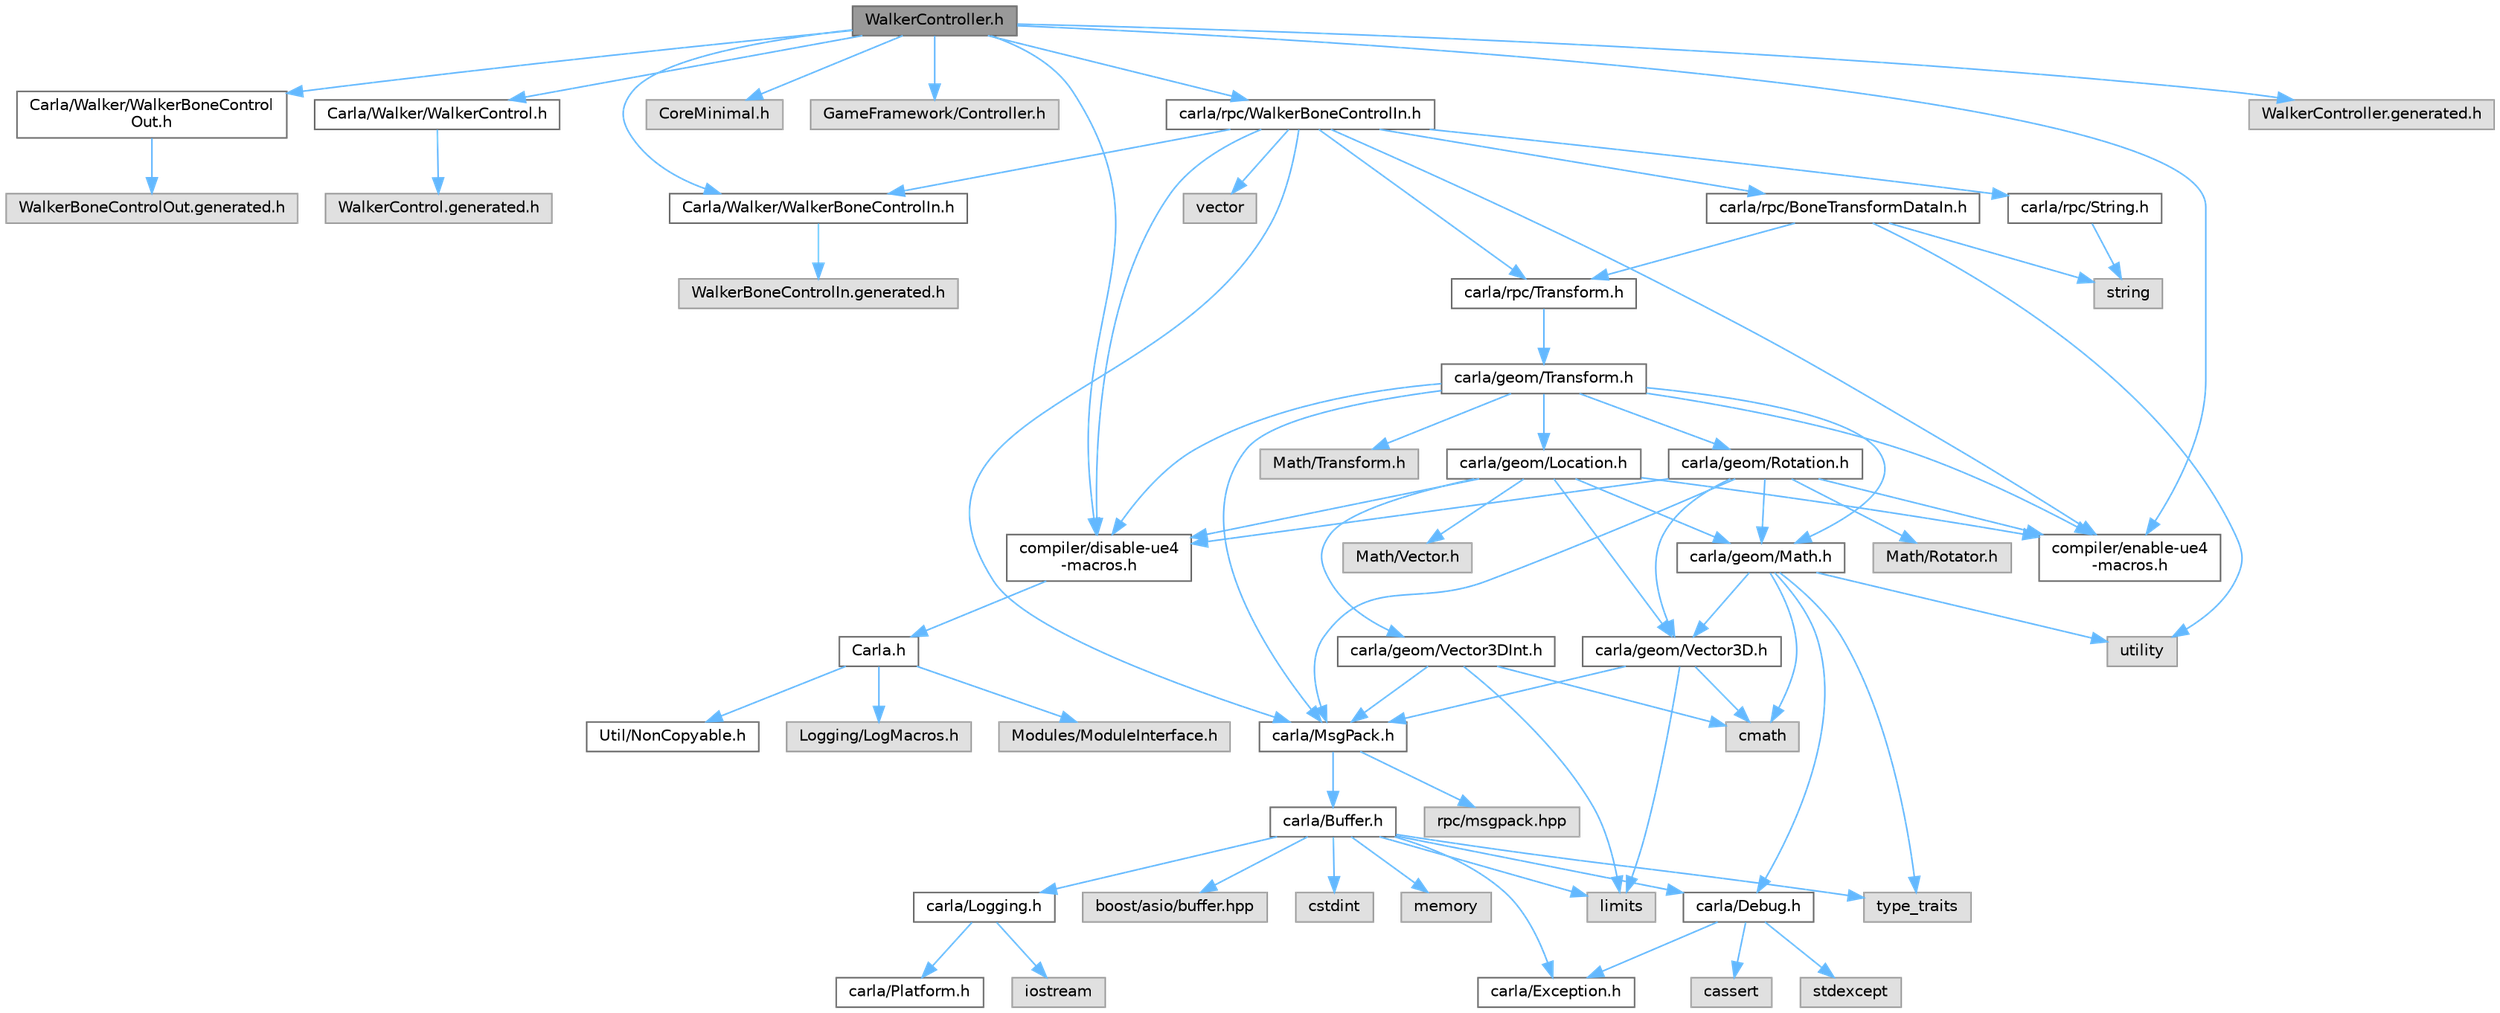 digraph "WalkerController.h"
{
 // INTERACTIVE_SVG=YES
 // LATEX_PDF_SIZE
  bgcolor="transparent";
  edge [fontname=Helvetica,fontsize=10,labelfontname=Helvetica,labelfontsize=10];
  node [fontname=Helvetica,fontsize=10,shape=box,height=0.2,width=0.4];
  Node1 [id="Node000001",label="WalkerController.h",height=0.2,width=0.4,color="gray40", fillcolor="grey60", style="filled", fontcolor="black",tooltip=" "];
  Node1 -> Node2 [id="edge1_Node000001_Node000002",color="steelblue1",style="solid",tooltip=" "];
  Node2 [id="Node000002",label="Carla/Walker/WalkerBoneControlIn.h",height=0.2,width=0.4,color="grey40", fillcolor="white", style="filled",URL="$de/dbf/Unreal_2CarlaUE4_2Plugins_2Carla_2Source_2Carla_2Walker_2WalkerBoneControlIn_8h.html",tooltip=" "];
  Node2 -> Node3 [id="edge2_Node000002_Node000003",color="steelblue1",style="solid",tooltip=" "];
  Node3 [id="Node000003",label="WalkerBoneControlIn.generated.h",height=0.2,width=0.4,color="grey60", fillcolor="#E0E0E0", style="filled",tooltip=" "];
  Node1 -> Node4 [id="edge3_Node000001_Node000004",color="steelblue1",style="solid",tooltip=" "];
  Node4 [id="Node000004",label="Carla/Walker/WalkerBoneControl\lOut.h",height=0.2,width=0.4,color="grey40", fillcolor="white", style="filled",URL="$dd/d6e/Unreal_2CarlaUE4_2Plugins_2Carla_2Source_2Carla_2Walker_2WalkerBoneControlOut_8h.html",tooltip=" "];
  Node4 -> Node5 [id="edge4_Node000004_Node000005",color="steelblue1",style="solid",tooltip=" "];
  Node5 [id="Node000005",label="WalkerBoneControlOut.generated.h",height=0.2,width=0.4,color="grey60", fillcolor="#E0E0E0", style="filled",tooltip=" "];
  Node1 -> Node6 [id="edge5_Node000001_Node000006",color="steelblue1",style="solid",tooltip=" "];
  Node6 [id="Node000006",label="Carla/Walker/WalkerControl.h",height=0.2,width=0.4,color="grey40", fillcolor="white", style="filled",URL="$da/d26/Unreal_2CarlaUE4_2Plugins_2Carla_2Source_2Carla_2Walker_2WalkerControl_8h.html",tooltip=" "];
  Node6 -> Node7 [id="edge6_Node000006_Node000007",color="steelblue1",style="solid",tooltip=" "];
  Node7 [id="Node000007",label="WalkerControl.generated.h",height=0.2,width=0.4,color="grey60", fillcolor="#E0E0E0", style="filled",tooltip=" "];
  Node1 -> Node8 [id="edge7_Node000001_Node000008",color="steelblue1",style="solid",tooltip=" "];
  Node8 [id="Node000008",label="CoreMinimal.h",height=0.2,width=0.4,color="grey60", fillcolor="#E0E0E0", style="filled",tooltip=" "];
  Node1 -> Node9 [id="edge8_Node000001_Node000009",color="steelblue1",style="solid",tooltip=" "];
  Node9 [id="Node000009",label="GameFramework/Controller.h",height=0.2,width=0.4,color="grey60", fillcolor="#E0E0E0", style="filled",tooltip=" "];
  Node1 -> Node10 [id="edge9_Node000001_Node000010",color="steelblue1",style="solid",tooltip=" "];
  Node10 [id="Node000010",label="compiler/disable-ue4\l-macros.h",height=0.2,width=0.4,color="grey40", fillcolor="white", style="filled",URL="$d2/d02/disable-ue4-macros_8h.html",tooltip=" "];
  Node10 -> Node11 [id="edge10_Node000010_Node000011",color="steelblue1",style="solid",tooltip=" "];
  Node11 [id="Node000011",label="Carla.h",height=0.2,width=0.4,color="grey40", fillcolor="white", style="filled",URL="$d7/d7d/Carla_8h.html",tooltip=" "];
  Node11 -> Node12 [id="edge11_Node000011_Node000012",color="steelblue1",style="solid",tooltip=" "];
  Node12 [id="Node000012",label="Util/NonCopyable.h",height=0.2,width=0.4,color="grey40", fillcolor="white", style="filled",URL="$d4/d57/Unreal_2CarlaUE4_2Plugins_2Carla_2Source_2Carla_2Util_2NonCopyable_8h.html",tooltip=" "];
  Node11 -> Node13 [id="edge12_Node000011_Node000013",color="steelblue1",style="solid",tooltip=" "];
  Node13 [id="Node000013",label="Logging/LogMacros.h",height=0.2,width=0.4,color="grey60", fillcolor="#E0E0E0", style="filled",tooltip=" "];
  Node11 -> Node14 [id="edge13_Node000011_Node000014",color="steelblue1",style="solid",tooltip=" "];
  Node14 [id="Node000014",label="Modules/ModuleInterface.h",height=0.2,width=0.4,color="grey60", fillcolor="#E0E0E0", style="filled",tooltip=" "];
  Node1 -> Node15 [id="edge14_Node000001_Node000015",color="steelblue1",style="solid",tooltip=" "];
  Node15 [id="Node000015",label="carla/rpc/WalkerBoneControlIn.h",height=0.2,width=0.4,color="grey40", fillcolor="white", style="filled",URL="$d8/db7/LibCarla_2source_2carla_2rpc_2WalkerBoneControlIn_8h.html",tooltip=" "];
  Node15 -> Node16 [id="edge15_Node000015_Node000016",color="steelblue1",style="solid",tooltip=" "];
  Node16 [id="Node000016",label="carla/MsgPack.h",height=0.2,width=0.4,color="grey40", fillcolor="white", style="filled",URL="$d9/d6f/MsgPack_8h.html",tooltip=" "];
  Node16 -> Node17 [id="edge16_Node000016_Node000017",color="steelblue1",style="solid",tooltip=" "];
  Node17 [id="Node000017",label="carla/Buffer.h",height=0.2,width=0.4,color="grey40", fillcolor="white", style="filled",URL="$d2/dda/carla_2Buffer_8h.html",tooltip=" "];
  Node17 -> Node18 [id="edge17_Node000017_Node000018",color="steelblue1",style="solid",tooltip=" "];
  Node18 [id="Node000018",label="carla/Debug.h",height=0.2,width=0.4,color="grey40", fillcolor="white", style="filled",URL="$d4/deb/Debug_8h.html",tooltip=" "];
  Node18 -> Node19 [id="edge18_Node000018_Node000019",color="steelblue1",style="solid",tooltip=" "];
  Node19 [id="Node000019",label="carla/Exception.h",height=0.2,width=0.4,color="grey40", fillcolor="white", style="filled",URL="$d8/d8a/Exception_8h.html",tooltip=" "];
  Node18 -> Node20 [id="edge19_Node000018_Node000020",color="steelblue1",style="solid",tooltip=" "];
  Node20 [id="Node000020",label="stdexcept",height=0.2,width=0.4,color="grey60", fillcolor="#E0E0E0", style="filled",tooltip=" "];
  Node18 -> Node21 [id="edge20_Node000018_Node000021",color="steelblue1",style="solid",tooltip=" "];
  Node21 [id="Node000021",label="cassert",height=0.2,width=0.4,color="grey60", fillcolor="#E0E0E0", style="filled",tooltip=" "];
  Node17 -> Node19 [id="edge21_Node000017_Node000019",color="steelblue1",style="solid",tooltip=" "];
  Node17 -> Node22 [id="edge22_Node000017_Node000022",color="steelblue1",style="solid",tooltip=" "];
  Node22 [id="Node000022",label="carla/Logging.h",height=0.2,width=0.4,color="grey40", fillcolor="white", style="filled",URL="$de/d87/Logging_8h.html",tooltip=" "];
  Node22 -> Node23 [id="edge23_Node000022_Node000023",color="steelblue1",style="solid",tooltip=" "];
  Node23 [id="Node000023",label="carla/Platform.h",height=0.2,width=0.4,color="grey40", fillcolor="white", style="filled",URL="$d9/dd0/Platform_8h.html",tooltip=" "];
  Node22 -> Node24 [id="edge24_Node000022_Node000024",color="steelblue1",style="solid",tooltip=" "];
  Node24 [id="Node000024",label="iostream",height=0.2,width=0.4,color="grey60", fillcolor="#E0E0E0", style="filled",tooltip=" "];
  Node17 -> Node25 [id="edge25_Node000017_Node000025",color="steelblue1",style="solid",tooltip=" "];
  Node25 [id="Node000025",label="boost/asio/buffer.hpp",height=0.2,width=0.4,color="grey60", fillcolor="#E0E0E0", style="filled",tooltip=" "];
  Node17 -> Node26 [id="edge26_Node000017_Node000026",color="steelblue1",style="solid",tooltip=" "];
  Node26 [id="Node000026",label="cstdint",height=0.2,width=0.4,color="grey60", fillcolor="#E0E0E0", style="filled",tooltip=" "];
  Node17 -> Node27 [id="edge27_Node000017_Node000027",color="steelblue1",style="solid",tooltip=" "];
  Node27 [id="Node000027",label="limits",height=0.2,width=0.4,color="grey60", fillcolor="#E0E0E0", style="filled",tooltip=" "];
  Node17 -> Node28 [id="edge28_Node000017_Node000028",color="steelblue1",style="solid",tooltip=" "];
  Node28 [id="Node000028",label="memory",height=0.2,width=0.4,color="grey60", fillcolor="#E0E0E0", style="filled",tooltip=" "];
  Node17 -> Node29 [id="edge29_Node000017_Node000029",color="steelblue1",style="solid",tooltip=" "];
  Node29 [id="Node000029",label="type_traits",height=0.2,width=0.4,color="grey60", fillcolor="#E0E0E0", style="filled",tooltip=" "];
  Node16 -> Node30 [id="edge30_Node000016_Node000030",color="steelblue1",style="solid",tooltip=" "];
  Node30 [id="Node000030",label="rpc/msgpack.hpp",height=0.2,width=0.4,color="grey60", fillcolor="#E0E0E0", style="filled",tooltip=" "];
  Node15 -> Node31 [id="edge31_Node000015_Node000031",color="steelblue1",style="solid",tooltip=" "];
  Node31 [id="Node000031",label="carla/rpc/BoneTransformDataIn.h",height=0.2,width=0.4,color="grey40", fillcolor="white", style="filled",URL="$d4/db9/BoneTransformDataIn_8h.html",tooltip=" "];
  Node31 -> Node32 [id="edge32_Node000031_Node000032",color="steelblue1",style="solid",tooltip=" "];
  Node32 [id="Node000032",label="carla/rpc/Transform.h",height=0.2,width=0.4,color="grey40", fillcolor="white", style="filled",URL="$df/d36/rpc_2Transform_8h.html",tooltip=" "];
  Node32 -> Node33 [id="edge33_Node000032_Node000033",color="steelblue1",style="solid",tooltip=" "];
  Node33 [id="Node000033",label="carla/geom/Transform.h",height=0.2,width=0.4,color="grey40", fillcolor="white", style="filled",URL="$de/d17/geom_2Transform_8h.html",tooltip=" "];
  Node33 -> Node16 [id="edge34_Node000033_Node000016",color="steelblue1",style="solid",tooltip=" "];
  Node33 -> Node34 [id="edge35_Node000033_Node000034",color="steelblue1",style="solid",tooltip=" "];
  Node34 [id="Node000034",label="carla/geom/Location.h",height=0.2,width=0.4,color="grey40", fillcolor="white", style="filled",URL="$d9/d8b/geom_2Location_8h.html",tooltip=" "];
  Node34 -> Node35 [id="edge36_Node000034_Node000035",color="steelblue1",style="solid",tooltip=" "];
  Node35 [id="Node000035",label="carla/geom/Vector3D.h",height=0.2,width=0.4,color="grey40", fillcolor="white", style="filled",URL="$de/d70/geom_2Vector3D_8h.html",tooltip=" "];
  Node35 -> Node16 [id="edge37_Node000035_Node000016",color="steelblue1",style="solid",tooltip=" "];
  Node35 -> Node36 [id="edge38_Node000035_Node000036",color="steelblue1",style="solid",tooltip=" "];
  Node36 [id="Node000036",label="cmath",height=0.2,width=0.4,color="grey60", fillcolor="#E0E0E0", style="filled",tooltip=" "];
  Node35 -> Node27 [id="edge39_Node000035_Node000027",color="steelblue1",style="solid",tooltip=" "];
  Node34 -> Node37 [id="edge40_Node000034_Node000037",color="steelblue1",style="solid",tooltip=" "];
  Node37 [id="Node000037",label="carla/geom/Vector3DInt.h",height=0.2,width=0.4,color="grey40", fillcolor="white", style="filled",URL="$d1/da4/Vector3DInt_8h.html",tooltip=" "];
  Node37 -> Node16 [id="edge41_Node000037_Node000016",color="steelblue1",style="solid",tooltip=" "];
  Node37 -> Node36 [id="edge42_Node000037_Node000036",color="steelblue1",style="solid",tooltip=" "];
  Node37 -> Node27 [id="edge43_Node000037_Node000027",color="steelblue1",style="solid",tooltip=" "];
  Node34 -> Node38 [id="edge44_Node000034_Node000038",color="steelblue1",style="solid",tooltip=" "];
  Node38 [id="Node000038",label="carla/geom/Math.h",height=0.2,width=0.4,color="grey40", fillcolor="white", style="filled",URL="$db/d8a/Math_8h.html",tooltip=" "];
  Node38 -> Node18 [id="edge45_Node000038_Node000018",color="steelblue1",style="solid",tooltip=" "];
  Node38 -> Node35 [id="edge46_Node000038_Node000035",color="steelblue1",style="solid",tooltip=" "];
  Node38 -> Node36 [id="edge47_Node000038_Node000036",color="steelblue1",style="solid",tooltip=" "];
  Node38 -> Node29 [id="edge48_Node000038_Node000029",color="steelblue1",style="solid",tooltip=" "];
  Node38 -> Node39 [id="edge49_Node000038_Node000039",color="steelblue1",style="solid",tooltip=" "];
  Node39 [id="Node000039",label="utility",height=0.2,width=0.4,color="grey60", fillcolor="#E0E0E0", style="filled",tooltip=" "];
  Node34 -> Node40 [id="edge50_Node000034_Node000040",color="steelblue1",style="solid",tooltip=" "];
  Node40 [id="Node000040",label="compiler/enable-ue4\l-macros.h",height=0.2,width=0.4,color="grey40", fillcolor="white", style="filled",URL="$d9/da2/enable-ue4-macros_8h.html",tooltip=" "];
  Node34 -> Node41 [id="edge51_Node000034_Node000041",color="steelblue1",style="solid",tooltip=" "];
  Node41 [id="Node000041",label="Math/Vector.h",height=0.2,width=0.4,color="grey60", fillcolor="#E0E0E0", style="filled",tooltip=" "];
  Node34 -> Node10 [id="edge52_Node000034_Node000010",color="steelblue1",style="solid",tooltip=" "];
  Node33 -> Node38 [id="edge53_Node000033_Node000038",color="steelblue1",style="solid",tooltip=" "];
  Node33 -> Node42 [id="edge54_Node000033_Node000042",color="steelblue1",style="solid",tooltip=" "];
  Node42 [id="Node000042",label="carla/geom/Rotation.h",height=0.2,width=0.4,color="grey40", fillcolor="white", style="filled",URL="$d0/d8f/Rotation_8h.html",tooltip=" "];
  Node42 -> Node16 [id="edge55_Node000042_Node000016",color="steelblue1",style="solid",tooltip=" "];
  Node42 -> Node38 [id="edge56_Node000042_Node000038",color="steelblue1",style="solid",tooltip=" "];
  Node42 -> Node35 [id="edge57_Node000042_Node000035",color="steelblue1",style="solid",tooltip=" "];
  Node42 -> Node40 [id="edge58_Node000042_Node000040",color="steelblue1",style="solid",tooltip=" "];
  Node42 -> Node43 [id="edge59_Node000042_Node000043",color="steelblue1",style="solid",tooltip=" "];
  Node43 [id="Node000043",label="Math/Rotator.h",height=0.2,width=0.4,color="grey60", fillcolor="#E0E0E0", style="filled",tooltip=" "];
  Node42 -> Node10 [id="edge60_Node000042_Node000010",color="steelblue1",style="solid",tooltip=" "];
  Node33 -> Node40 [id="edge61_Node000033_Node000040",color="steelblue1",style="solid",tooltip=" "];
  Node33 -> Node44 [id="edge62_Node000033_Node000044",color="steelblue1",style="solid",tooltip=" "];
  Node44 [id="Node000044",label="Math/Transform.h",height=0.2,width=0.4,color="grey60", fillcolor="#E0E0E0", style="filled",tooltip=" "];
  Node33 -> Node10 [id="edge63_Node000033_Node000010",color="steelblue1",style="solid",tooltip=" "];
  Node31 -> Node45 [id="edge64_Node000031_Node000045",color="steelblue1",style="solid",tooltip=" "];
  Node45 [id="Node000045",label="string",height=0.2,width=0.4,color="grey60", fillcolor="#E0E0E0", style="filled",tooltip=" "];
  Node31 -> Node39 [id="edge65_Node000031_Node000039",color="steelblue1",style="solid",tooltip=" "];
  Node15 -> Node46 [id="edge66_Node000015_Node000046",color="steelblue1",style="solid",tooltip=" "];
  Node46 [id="Node000046",label="carla/rpc/String.h",height=0.2,width=0.4,color="grey40", fillcolor="white", style="filled",URL="$d3/d80/rpc_2String_8h.html",tooltip=" "];
  Node46 -> Node45 [id="edge67_Node000046_Node000045",color="steelblue1",style="solid",tooltip=" "];
  Node15 -> Node32 [id="edge68_Node000015_Node000032",color="steelblue1",style="solid",tooltip=" "];
  Node15 -> Node40 [id="edge69_Node000015_Node000040",color="steelblue1",style="solid",tooltip=" "];
  Node15 -> Node2 [id="edge70_Node000015_Node000002",color="steelblue1",style="solid",tooltip=" "];
  Node15 -> Node10 [id="edge71_Node000015_Node000010",color="steelblue1",style="solid",tooltip=" "];
  Node15 -> Node47 [id="edge72_Node000015_Node000047",color="steelblue1",style="solid",tooltip=" "];
  Node47 [id="Node000047",label="vector",height=0.2,width=0.4,color="grey60", fillcolor="#E0E0E0", style="filled",tooltip=" "];
  Node1 -> Node40 [id="edge73_Node000001_Node000040",color="steelblue1",style="solid",tooltip=" "];
  Node1 -> Node48 [id="edge74_Node000001_Node000048",color="steelblue1",style="solid",tooltip=" "];
  Node48 [id="Node000048",label="WalkerController.generated.h",height=0.2,width=0.4,color="grey60", fillcolor="#E0E0E0", style="filled",tooltip=" "];
}
